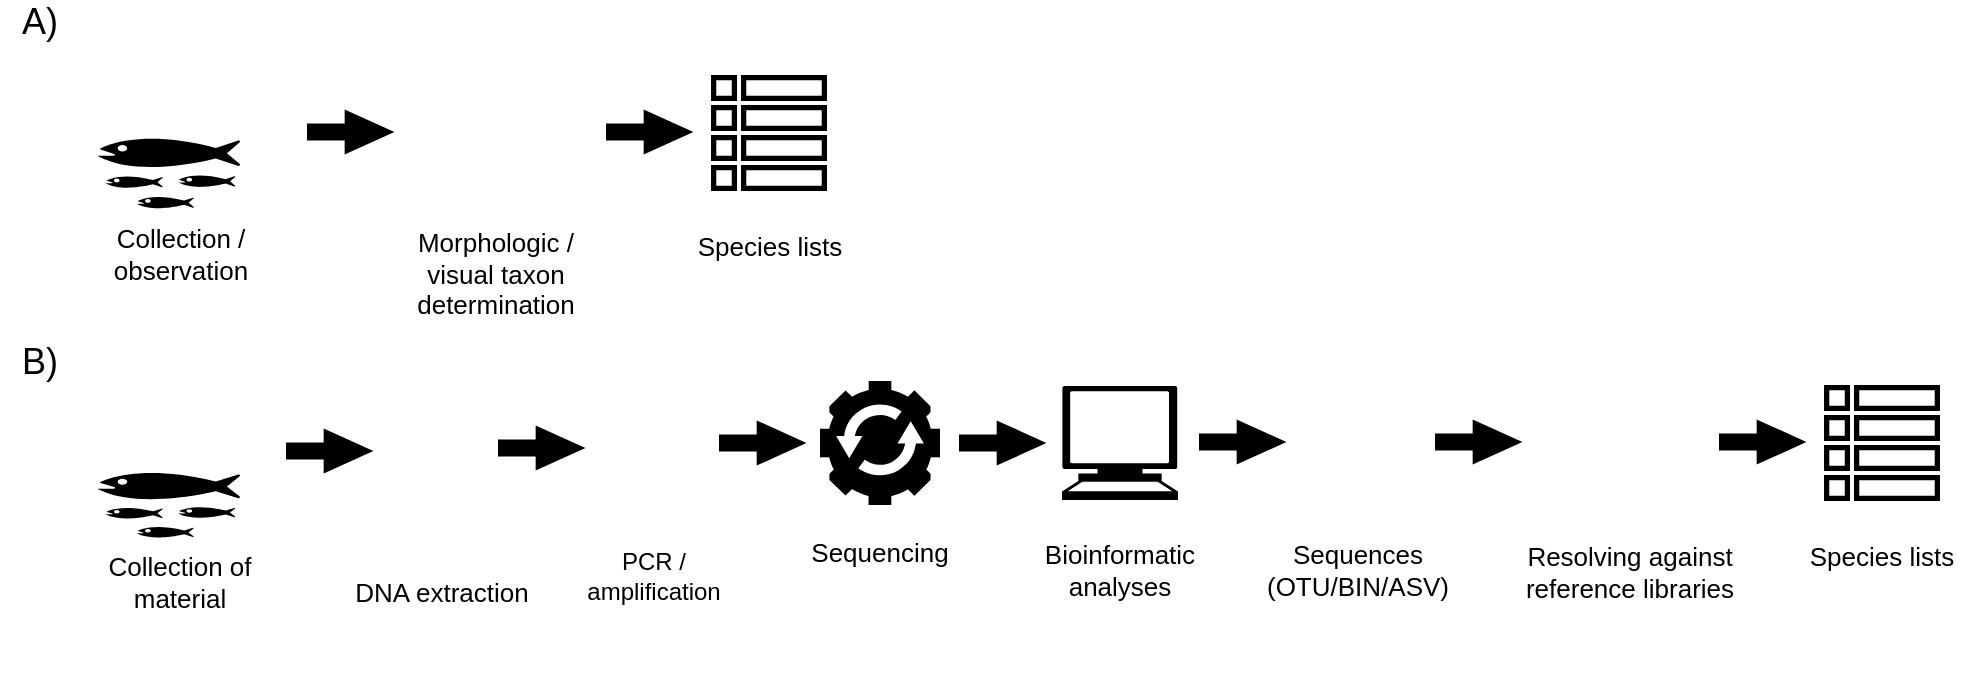 <mxfile version="14.8.4" type="device"><diagram id="tbQkPcPwqCT9XFoHhyN_" name="Page-1"><mxGraphModel dx="1422" dy="760" grid="1" gridSize="10" guides="1" tooltips="1" connect="1" arrows="1" fold="1" page="1" pageScale="1" pageWidth="1040" pageHeight="350" math="0" shadow="0"><root><mxCell id="0"/><mxCell id="1" parent="0"/><mxCell id="csApz5g3cXGssRdNFx1p-3" value="" style="shape=image;html=1;verticalAlign=top;verticalLabelPosition=bottom;labelBackgroundColor=#ffffff;imageAspect=0;aspect=fixed;image=https://cdn1.iconfinder.com/data/icons/medicoicons/64/dna.png" parent="1" vertex="1"><mxGeometry x="206" y="200" width="65" height="65" as="geometry"/></mxCell><mxCell id="csApz5g3cXGssRdNFx1p-5" value="" style="shape=mxgraph.signs.tech.computer;html=1;fillColor=#000000;strokeColor=none;verticalLabelPosition=bottom;verticalAlign=top;align=center;" parent="1" vertex="1"><mxGeometry x="551" y="202" width="58" height="57" as="geometry"/></mxCell><mxCell id="csApz5g3cXGssRdNFx1p-7" value="" style="shape=image;html=1;verticalAlign=top;verticalLabelPosition=bottom;labelBackgroundColor=#ffffff;imageAspect=0;aspect=fixed;image=https://cdn4.iconfinder.com/data/icons/medical-227/512/584_Flask_lab_research_medical-128.png" parent="1" vertex="1"><mxGeometry x="311.5" y="194.5" width="71" height="71" as="geometry"/></mxCell><mxCell id="csApz5g3cXGssRdNFx1p-9" value="" style="outlineConnect=0;dashed=0;verticalLabelPosition=bottom;verticalAlign=top;align=center;html=1;shape=mxgraph.aws3.automation;fillColor=#000000;gradientColor=none;" parent="1" vertex="1"><mxGeometry x="430" y="199.5" width="60" height="62" as="geometry"/></mxCell><mxCell id="csApz5g3cXGssRdNFx1p-15" value="" style="shape=image;html=1;verticalAlign=top;verticalLabelPosition=bottom;labelBackgroundColor=#ffffff;imageAspect=0;aspect=fixed;image=https://cdn4.iconfinder.com/data/icons/online-marketing-hand-drawn-vol-1/52/bug__insect__nature__insert__trojan__virus__ladybug-128.png;fillColor=#000000;" parent="1" vertex="1"><mxGeometry x="69" y="193.5" width="41" height="41" as="geometry"/></mxCell><mxCell id="csApz5g3cXGssRdNFx1p-16" value="Collection of material" style="text;html=1;strokeColor=none;fillColor=none;align=center;verticalAlign=middle;whiteSpace=wrap;rounded=0;fontSize=13;" parent="1" vertex="1"><mxGeometry x="60" y="290" width="100" height="20" as="geometry"/></mxCell><mxCell id="csApz5g3cXGssRdNFx1p-17" value="PCR / amplification" style="text;html=1;strokeColor=none;fillColor=none;align=center;verticalAlign=middle;whiteSpace=wrap;rounded=0;direction=south;" parent="1" vertex="1"><mxGeometry x="327" y="247" width="40" height="100" as="geometry"/></mxCell><mxCell id="csApz5g3cXGssRdNFx1p-18" value="DNA extraction" style="text;html=1;strokeColor=none;fillColor=none;align=center;verticalAlign=middle;whiteSpace=wrap;rounded=0;fontSize=13;" parent="1" vertex="1"><mxGeometry x="190.5" y="300" width="100" height="10" as="geometry"/></mxCell><mxCell id="csApz5g3cXGssRdNFx1p-19" value="Sequencing" style="text;html=1;strokeColor=none;fillColor=none;align=center;verticalAlign=middle;whiteSpace=wrap;rounded=0;fontSize=13;" parent="1" vertex="1"><mxGeometry x="410" y="280" width="100" height="10" as="geometry"/></mxCell><mxCell id="csApz5g3cXGssRdNFx1p-20" value="Bioinformatic analyses" style="text;html=1;strokeColor=none;fillColor=none;align=center;verticalAlign=middle;whiteSpace=wrap;rounded=0;fontSize=13;" parent="1" vertex="1"><mxGeometry x="530" y="288.5" width="100" height="10" as="geometry"/></mxCell><mxCell id="csApz5g3cXGssRdNFx1p-22" value="&lt;div style=&quot;font-size: 13px;&quot;&gt;&lt;font style=&quot;font-size: 13px;&quot;&gt;&lt;font style=&quot;font-size: 13px;&quot;&gt;Sequences&lt;/font&gt;&lt;/font&gt;&lt;/div&gt;&lt;font style=&quot;font-size: 13px;&quot;&gt;(OTU/BIN/ASV)&lt;br style=&quot;font-size: 13px;&quot;&gt;&lt;/font&gt;" style="text;html=1;strokeColor=none;fillColor=none;align=center;verticalAlign=middle;whiteSpace=wrap;rounded=0;fontSize=13;" parent="1" vertex="1"><mxGeometry x="649" y="288.5" width="100" height="10" as="geometry"/></mxCell><mxCell id="csApz5g3cXGssRdNFx1p-25" value="" style="html=1;shadow=0;dashed=0;align=center;verticalAlign=middle;shape=mxgraph.arrows2.arrow;dy=0.64;dx=23.17;notch=0;fillColor=#000000;" parent="1" vertex="1"><mxGeometry x="163.5" y="224" width="42" height="21" as="geometry"/></mxCell><mxCell id="csApz5g3cXGssRdNFx1p-26" value="" style="html=1;shadow=0;dashed=0;align=center;verticalAlign=middle;shape=mxgraph.arrows2.arrow;dy=0.64;dx=23.17;notch=0;fillColor=#000000;" parent="1" vertex="1"><mxGeometry x="269.5" y="222.5" width="42" height="21" as="geometry"/></mxCell><mxCell id="csApz5g3cXGssRdNFx1p-27" value="" style="html=1;shadow=0;dashed=0;align=center;verticalAlign=middle;shape=mxgraph.arrows2.arrow;dy=0.64;dx=23.17;notch=0;fillColor=#000000;" parent="1" vertex="1"><mxGeometry x="380" y="220" width="42" height="21" as="geometry"/></mxCell><mxCell id="csApz5g3cXGssRdNFx1p-31" value="" style="html=1;shadow=0;dashed=0;align=center;verticalAlign=middle;shape=mxgraph.arrows2.arrow;dy=0.64;dx=23.17;notch=0;fillColor=#000000;" parent="1" vertex="1"><mxGeometry x="500" y="220" width="42" height="21" as="geometry"/></mxCell><mxCell id="csApz5g3cXGssRdNFx1p-32" value="" style="html=1;shadow=0;dashed=0;align=center;verticalAlign=middle;shape=mxgraph.arrows2.arrow;dy=0.64;dx=23.17;notch=0;fillColor=#000000;" parent="1" vertex="1"><mxGeometry x="620" y="219.5" width="42" height="21" as="geometry"/></mxCell><mxCell id="csApz5g3cXGssRdNFx1p-41" value="" style="shape=image;html=1;verticalAlign=top;verticalLabelPosition=bottom;labelBackgroundColor=#ffffff;imageAspect=0;aspect=fixed;image=https://cdn3.iconfinder.com/data/icons/happy-trees/100/tree-plant-forest-leaf_1-128.png;fillColor=#000000;" parent="1" vertex="1"><mxGeometry x="110" y="194.5" width="44" height="44" as="geometry"/></mxCell><mxCell id="csApz5g3cXGssRdNFx1p-42" value="" style="shape=mxgraph.signs.animals.fish_hatchery;html=1;fillColor=#000000;strokeColor=none;verticalLabelPosition=bottom;verticalAlign=top;align=center;" parent="1" vertex="1"><mxGeometry x="69" y="240" width="71" height="40" as="geometry"/></mxCell><mxCell id="csApz5g3cXGssRdNFx1p-62" value="" style="shape=image;html=1;verticalAlign=top;verticalLabelPosition=bottom;labelBackgroundColor=#ffffff;imageAspect=0;aspect=fixed;image=https://cdn3.iconfinder.com/data/icons/streamline-icon-set-free-pack/48/Streamline-52-128.png;fillColor=#000000;" parent="1" vertex="1"><mxGeometry x="790" y="191.5" width="78" height="78" as="geometry"/></mxCell><mxCell id="csApz5g3cXGssRdNFx1p-63" value="" style="shape=image;html=1;verticalAlign=top;verticalLabelPosition=bottom;labelBackgroundColor=#ffffff;imageAspect=0;aspect=fixed;image=https://cdn4.iconfinder.com/data/icons/online-marketing-hand-drawn-vol-1/52/bug__insect__nature__insert__trojan__virus__ladybug-128.png;fillColor=#000000;" parent="1" vertex="1"><mxGeometry x="799" y="224" width="21" height="21" as="geometry"/></mxCell><mxCell id="csApz5g3cXGssRdNFx1p-65" value="" style="shape=image;html=1;verticalAlign=top;verticalLabelPosition=bottom;labelBackgroundColor=#ffffff;imageAspect=0;aspect=fixed;image=https://cdn1.iconfinder.com/data/icons/medicoicons/64/dna.png" parent="1" vertex="1"><mxGeometry x="830" y="224" width="23" height="23" as="geometry"/></mxCell><mxCell id="csApz5g3cXGssRdNFx1p-66" value="Resolving against reference libraries" style="text;html=1;strokeColor=none;fillColor=none;align=center;verticalAlign=middle;whiteSpace=wrap;rounded=0;fontSize=13;" parent="1" vertex="1"><mxGeometry x="770" y="290" width="130" height="10" as="geometry"/></mxCell><mxCell id="csApz5g3cXGssRdNFx1p-69" value="" style="html=1;shadow=0;dashed=0;align=center;verticalAlign=middle;shape=mxgraph.arrows2.arrow;dy=0.64;dx=23.17;notch=0;fillColor=#000000;" parent="1" vertex="1"><mxGeometry x="738" y="219.5" width="42" height="21" as="geometry"/></mxCell><mxCell id="csApz5g3cXGssRdNFx1p-71" value="" style="html=1;shadow=0;dashed=0;align=center;verticalAlign=middle;shape=mxgraph.arrows2.arrow;dy=0.64;dx=23.17;notch=0;fillColor=#000000;" parent="1" vertex="1"><mxGeometry x="880" y="219.5" width="42" height="21" as="geometry"/></mxCell><mxCell id="csApz5g3cXGssRdNFx1p-72" value="Species lists" style="text;html=1;strokeColor=none;fillColor=none;align=center;verticalAlign=middle;whiteSpace=wrap;rounded=0;fontSize=13;" parent="1" vertex="1"><mxGeometry x="911" y="277" width="100" height="20" as="geometry"/></mxCell><mxCell id="csApz5g3cXGssRdNFx1p-75" value="" style="outlineConnect=0;fontColor=#232F3E;gradientColor=none;fillColor=#000000;strokeColor=none;dashed=0;verticalLabelPosition=bottom;verticalAlign=top;align=center;html=1;fontSize=12;fontStyle=0;aspect=fixed;pointerEvents=1;shape=mxgraph.aws4.table;" parent="1" vertex="1"><mxGeometry x="932" y="201.5" width="58" height="58" as="geometry"/></mxCell><mxCell id="csApz5g3cXGssRdNFx1p-83" value="&lt;font style=&quot;font-size: 18px&quot;&gt;A)&lt;/font&gt;" style="text;html=1;strokeColor=none;fillColor=none;align=center;verticalAlign=middle;whiteSpace=wrap;rounded=0;" parent="1" vertex="1"><mxGeometry x="20" y="10" width="40" height="20" as="geometry"/></mxCell><mxCell id="csApz5g3cXGssRdNFx1p-84" value="" style="shape=image;html=1;verticalAlign=top;verticalLabelPosition=bottom;labelBackgroundColor=#ffffff;imageAspect=0;aspect=fixed;image=https://cdn4.iconfinder.com/data/icons/brainy-icons-free-36-science-and-education-icons/64/dna_64.png;fillColor=#000000;" parent="1" vertex="1"><mxGeometry x="667" y="197.5" width="64" height="64" as="geometry"/></mxCell><mxCell id="csApz5g3cXGssRdNFx1p-87" value="&lt;font style=&quot;font-size: 18px&quot;&gt;B)&lt;/font&gt;" style="text;html=1;strokeColor=none;fillColor=none;align=center;verticalAlign=middle;whiteSpace=wrap;rounded=0;" parent="1" vertex="1"><mxGeometry x="20" y="179.5" width="40" height="20" as="geometry"/></mxCell><mxCell id="csApz5g3cXGssRdNFx1p-90" value="Collection / observation" style="text;html=1;strokeColor=none;fillColor=none;align=center;verticalAlign=middle;whiteSpace=wrap;rounded=0;fontSize=13;" parent="1" vertex="1"><mxGeometry x="51.5" y="125.5" width="117" height="20" as="geometry"/></mxCell><mxCell id="csApz5g3cXGssRdNFx1p-91" value="" style="shape=image;html=1;verticalAlign=top;verticalLabelPosition=bottom;labelBackgroundColor=#ffffff;imageAspect=0;aspect=fixed;image=https://cdn3.iconfinder.com/data/icons/happy-trees/100/tree-plant-forest-leaf_1-128.png;fillColor=#000000;" parent="1" vertex="1"><mxGeometry x="110" y="30" width="44" height="44" as="geometry"/></mxCell><mxCell id="csApz5g3cXGssRdNFx1p-92" value="" style="shape=mxgraph.signs.animals.fish_hatchery;html=1;fillColor=#000000;strokeColor=none;verticalLabelPosition=bottom;verticalAlign=top;align=center;" parent="1" vertex="1"><mxGeometry x="69" y="72.5" width="71" height="43" as="geometry"/></mxCell><mxCell id="csApz5g3cXGssRdNFx1p-93" value="" style="shape=image;html=1;verticalAlign=top;verticalLabelPosition=bottom;labelBackgroundColor=#ffffff;imageAspect=0;aspect=fixed;image=https://cdn4.iconfinder.com/data/icons/online-marketing-hand-drawn-vol-1/52/bug__insect__nature__insert__trojan__virus__ladybug-128.png;fillColor=#000000;" parent="1" vertex="1"><mxGeometry x="69" y="34" width="41" height="41" as="geometry"/></mxCell><mxCell id="csApz5g3cXGssRdNFx1p-94" value="" style="html=1;shadow=0;dashed=0;align=center;verticalAlign=middle;shape=mxgraph.arrows2.arrow;dy=0.64;dx=23.17;notch=0;fillColor=#000000;" parent="1" vertex="1"><mxGeometry x="174" y="64.5" width="42" height="21" as="geometry"/></mxCell><mxCell id="csApz5g3cXGssRdNFx1p-95" value="Morphologic / visual taxon determination" style="text;html=1;strokeColor=none;fillColor=none;align=center;verticalAlign=middle;whiteSpace=wrap;rounded=0;fontSize=13;" parent="1" vertex="1"><mxGeometry x="217.5" y="135.5" width="100" height="20" as="geometry"/></mxCell><mxCell id="csApz5g3cXGssRdNFx1p-98" value="" style="shape=image;html=1;verticalAlign=top;verticalLabelPosition=bottom;labelBackgroundColor=#ffffff;imageAspect=0;aspect=fixed;image=https://cdn1.iconfinder.com/data/icons/seo-and-web-development-6/32/development_listing_search_magnifier_magnifying_glass_loupe-128.png;fillColor=#000000;" parent="1" vertex="1"><mxGeometry x="224" y="30" width="84" height="84" as="geometry"/></mxCell><mxCell id="csApz5g3cXGssRdNFx1p-99" value="" style="outlineConnect=0;fontColor=#232F3E;gradientColor=none;fillColor=#000000;strokeColor=none;dashed=0;verticalLabelPosition=bottom;verticalAlign=top;align=center;html=1;fontSize=12;fontStyle=0;aspect=fixed;pointerEvents=1;shape=mxgraph.aws4.table;" parent="1" vertex="1"><mxGeometry x="375.5" y="46.5" width="58" height="58" as="geometry"/></mxCell><mxCell id="csApz5g3cXGssRdNFx1p-100" value="" style="html=1;shadow=0;dashed=0;align=center;verticalAlign=middle;shape=mxgraph.arrows2.arrow;dy=0.64;dx=23.17;notch=0;fillColor=#000000;" parent="1" vertex="1"><mxGeometry x="323.5" y="64.5" width="42" height="21" as="geometry"/></mxCell><mxCell id="csApz5g3cXGssRdNFx1p-101" value="Species lists" style="text;html=1;strokeColor=none;fillColor=none;align=center;verticalAlign=middle;whiteSpace=wrap;rounded=0;fontSize=13;" parent="1" vertex="1"><mxGeometry x="354.5" y="122" width="100" height="20" as="geometry"/></mxCell></root></mxGraphModel></diagram></mxfile>